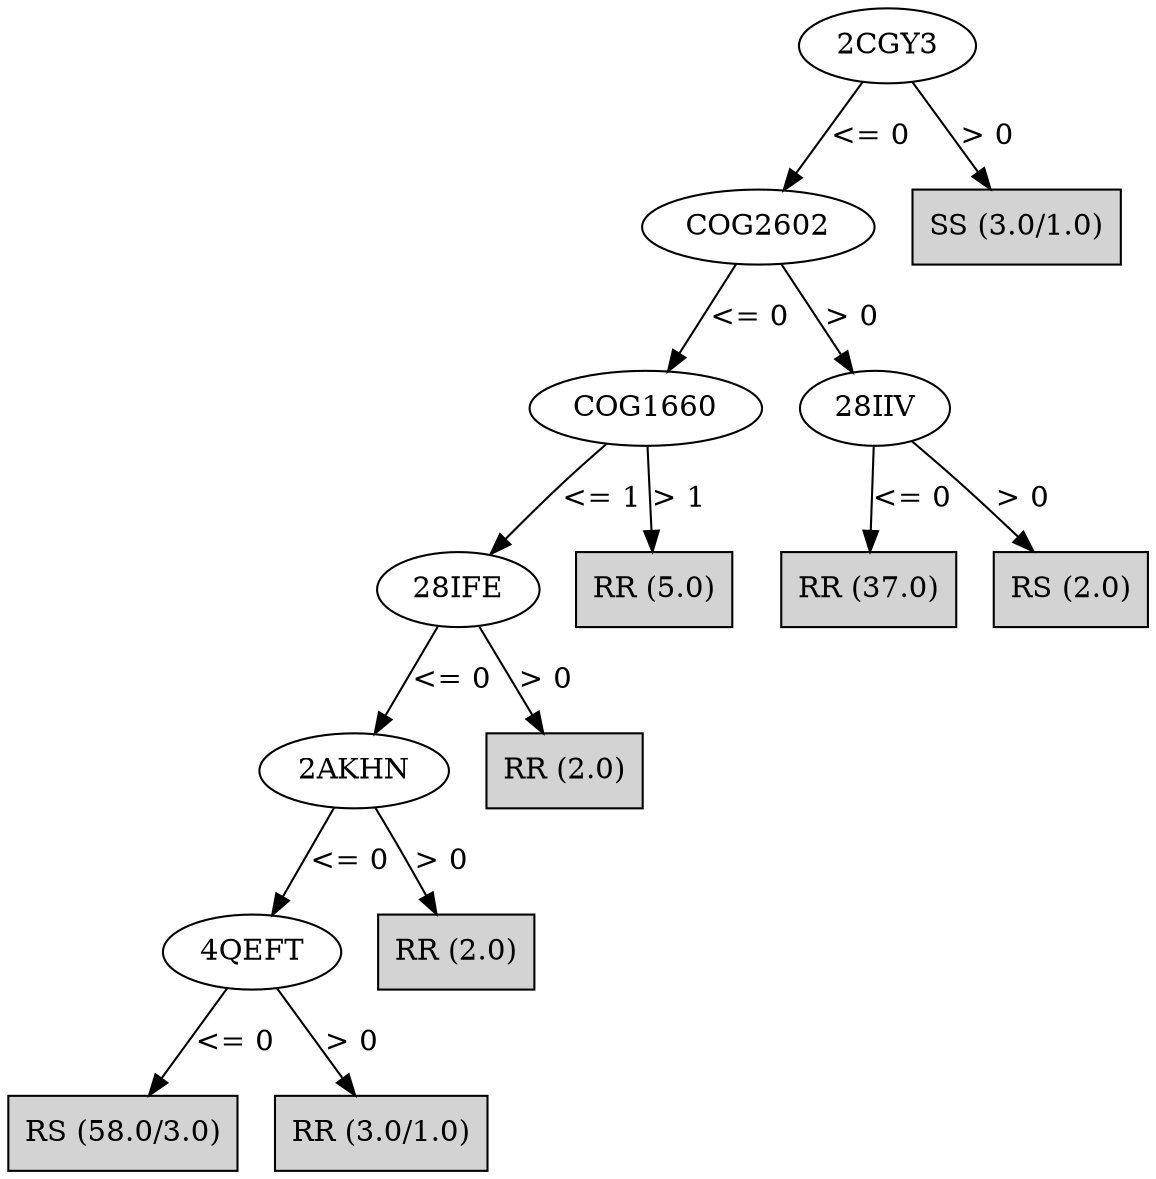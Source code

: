 digraph J48Tree {
N0 [label="2CGY3" ]
N0->N1 [label="<= 0"]
N1 [label="COG2602" ]
N1->N2 [label="<= 0"]
N2 [label="COG1660" ]
N2->N3 [label="<= 1"]
N3 [label="28IFE" ]
N3->N4 [label="<= 0"]
N4 [label="2AKHN" ]
N4->N5 [label="<= 0"]
N5 [label="4QEFT" ]
N5->N6 [label="<= 0"]
N6 [label="RS (58.0/3.0)" shape=box style=filled ]
N5->N7 [label="> 0"]
N7 [label="RR (3.0/1.0)" shape=box style=filled ]
N4->N8 [label="> 0"]
N8 [label="RR (2.0)" shape=box style=filled ]
N3->N9 [label="> 0"]
N9 [label="RR (2.0)" shape=box style=filled ]
N2->N10 [label="> 1"]
N10 [label="RR (5.0)" shape=box style=filled ]
N1->N11 [label="> 0"]
N11 [label="28IIV" ]
N11->N12 [label="<= 0"]
N12 [label="RR (37.0)" shape=box style=filled ]
N11->N13 [label="> 0"]
N13 [label="RS (2.0)" shape=box style=filled ]
N0->N14 [label="> 0"]
N14 [label="SS (3.0/1.0)" shape=box style=filled ]
}

